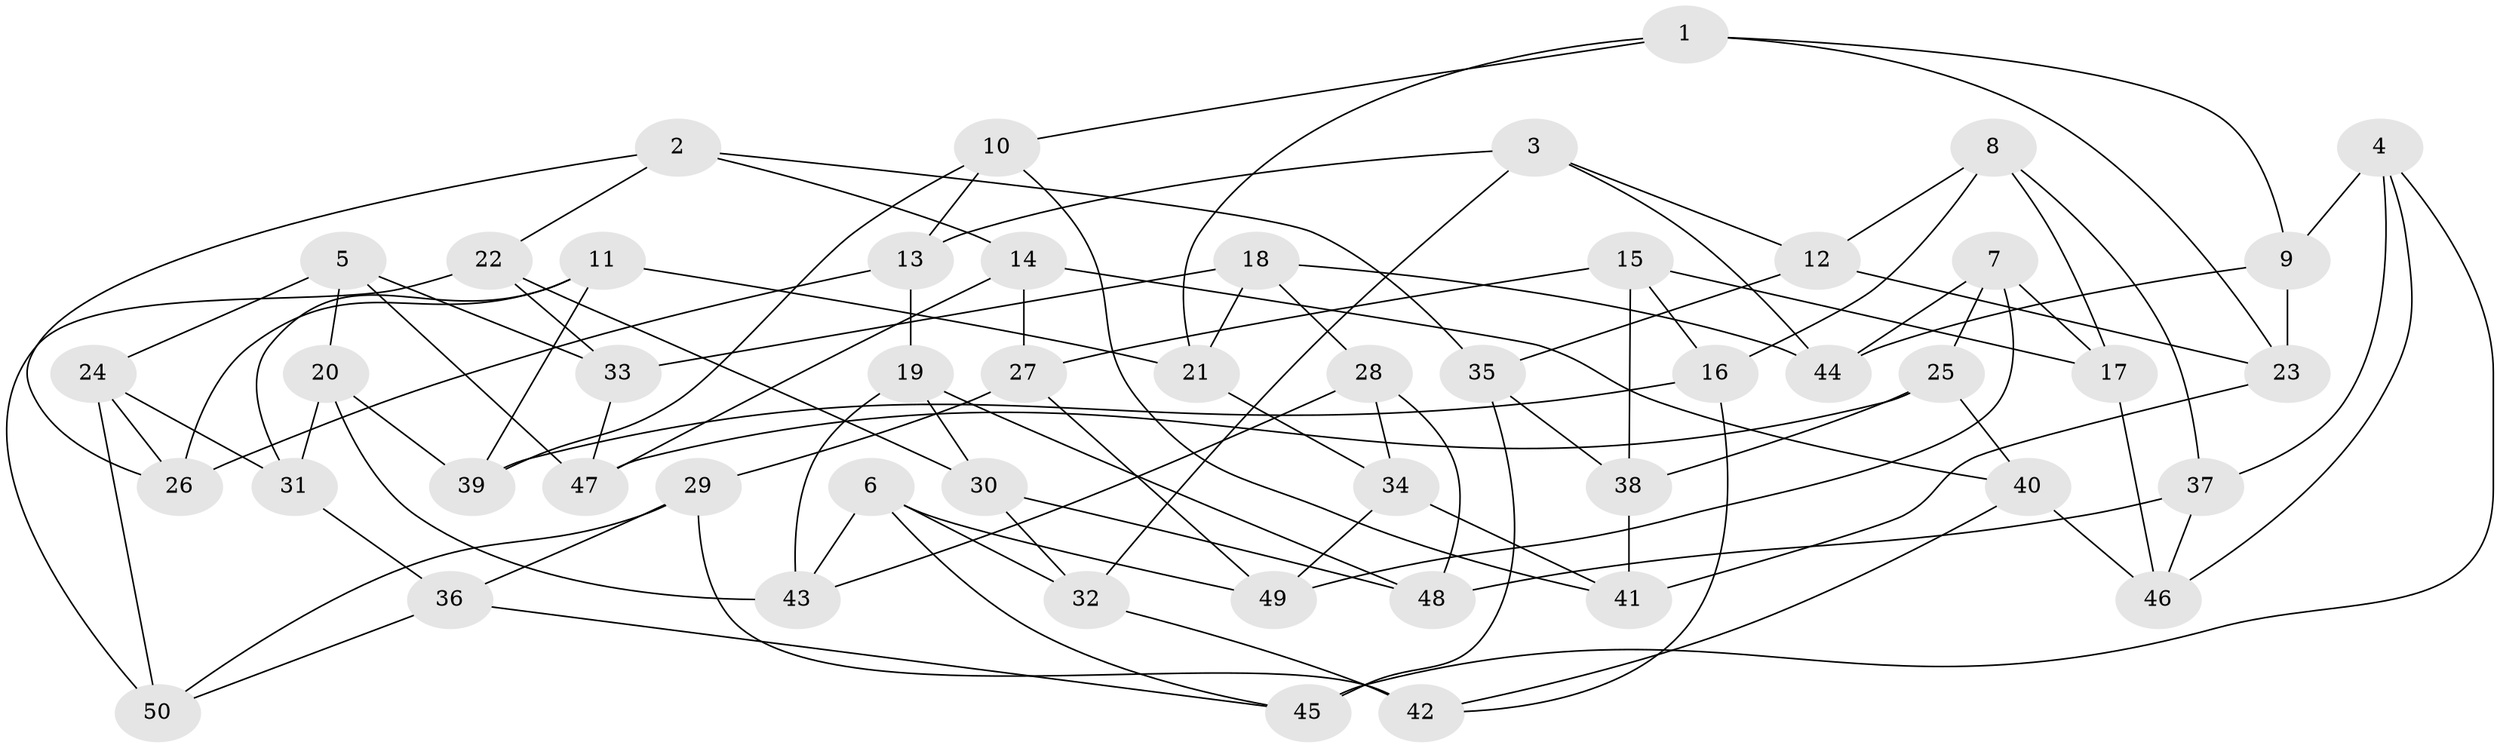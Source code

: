 // Generated by graph-tools (version 1.1) at 2025/11/02/27/25 16:11:50]
// undirected, 50 vertices, 100 edges
graph export_dot {
graph [start="1"]
  node [color=gray90,style=filled];
  1;
  2;
  3;
  4;
  5;
  6;
  7;
  8;
  9;
  10;
  11;
  12;
  13;
  14;
  15;
  16;
  17;
  18;
  19;
  20;
  21;
  22;
  23;
  24;
  25;
  26;
  27;
  28;
  29;
  30;
  31;
  32;
  33;
  34;
  35;
  36;
  37;
  38;
  39;
  40;
  41;
  42;
  43;
  44;
  45;
  46;
  47;
  48;
  49;
  50;
  1 -- 21;
  1 -- 10;
  1 -- 9;
  1 -- 23;
  2 -- 26;
  2 -- 35;
  2 -- 22;
  2 -- 14;
  3 -- 12;
  3 -- 13;
  3 -- 32;
  3 -- 44;
  4 -- 46;
  4 -- 37;
  4 -- 45;
  4 -- 9;
  5 -- 33;
  5 -- 20;
  5 -- 47;
  5 -- 24;
  6 -- 32;
  6 -- 43;
  6 -- 45;
  6 -- 49;
  7 -- 17;
  7 -- 44;
  7 -- 49;
  7 -- 25;
  8 -- 16;
  8 -- 37;
  8 -- 17;
  8 -- 12;
  9 -- 23;
  9 -- 44;
  10 -- 39;
  10 -- 41;
  10 -- 13;
  11 -- 26;
  11 -- 21;
  11 -- 39;
  11 -- 31;
  12 -- 35;
  12 -- 23;
  13 -- 19;
  13 -- 26;
  14 -- 47;
  14 -- 27;
  14 -- 40;
  15 -- 27;
  15 -- 17;
  15 -- 16;
  15 -- 38;
  16 -- 39;
  16 -- 42;
  17 -- 46;
  18 -- 33;
  18 -- 28;
  18 -- 21;
  18 -- 44;
  19 -- 43;
  19 -- 48;
  19 -- 30;
  20 -- 31;
  20 -- 43;
  20 -- 39;
  21 -- 34;
  22 -- 30;
  22 -- 50;
  22 -- 33;
  23 -- 41;
  24 -- 26;
  24 -- 50;
  24 -- 31;
  25 -- 47;
  25 -- 40;
  25 -- 38;
  27 -- 49;
  27 -- 29;
  28 -- 34;
  28 -- 43;
  28 -- 48;
  29 -- 50;
  29 -- 36;
  29 -- 42;
  30 -- 32;
  30 -- 48;
  31 -- 36;
  32 -- 42;
  33 -- 47;
  34 -- 41;
  34 -- 49;
  35 -- 38;
  35 -- 45;
  36 -- 45;
  36 -- 50;
  37 -- 48;
  37 -- 46;
  38 -- 41;
  40 -- 42;
  40 -- 46;
}
